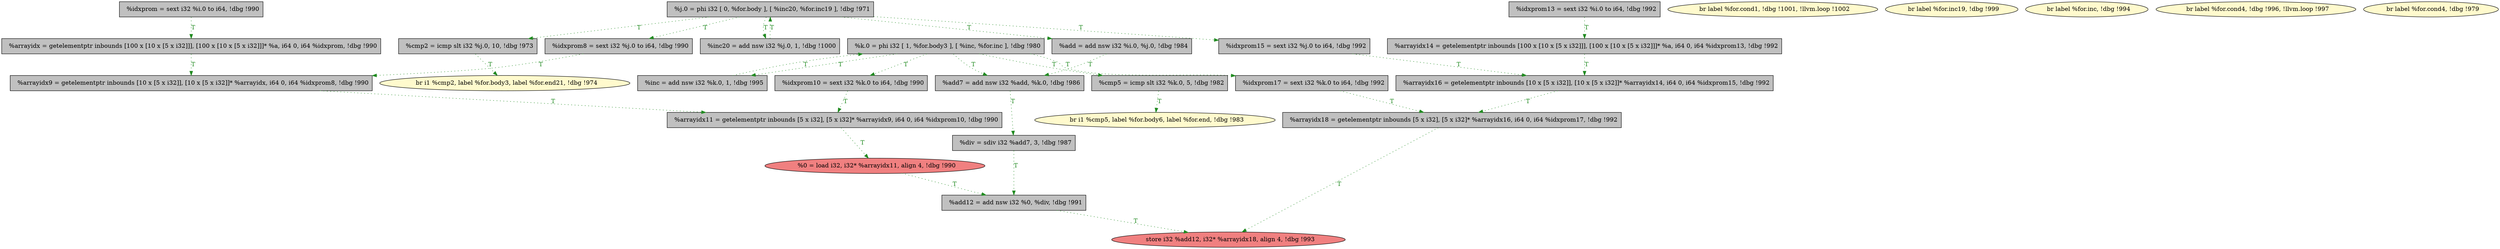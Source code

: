 
digraph G {


node553 [fillcolor=grey,label="  %idxprom8 = sext i32 %j.0 to i64, !dbg !990",shape=rectangle,style=filled ]
node552 [fillcolor=grey,label="  %div = sdiv i32 %add7, 3, !dbg !987",shape=rectangle,style=filled ]
node551 [fillcolor=grey,label="  %idxprom15 = sext i32 %j.0 to i64, !dbg !992",shape=rectangle,style=filled ]
node549 [fillcolor=grey,label="  %inc20 = add nsw i32 %j.0, 1, !dbg !1000",shape=rectangle,style=filled ]
node546 [fillcolor=grey,label="  %arrayidx = getelementptr inbounds [100 x [10 x [5 x i32]]], [100 x [10 x [5 x i32]]]* %a, i64 0, i64 %idxprom, !dbg !990",shape=rectangle,style=filled ]
node545 [fillcolor=lemonchiffon,label="  br i1 %cmp5, label %for.body6, label %for.end, !dbg !983",shape=ellipse,style=filled ]
node544 [fillcolor=grey,label="  %cmp2 = icmp slt i32 %j.0, 10, !dbg !973",shape=rectangle,style=filled ]
node543 [fillcolor=grey,label="  %add7 = add nsw i32 %add, %k.0, !dbg !986",shape=rectangle,style=filled ]
node541 [fillcolor=grey,label="  %j.0 = phi i32 [ 0, %for.body ], [ %inc20, %for.inc19 ], !dbg !971",shape=rectangle,style=filled ]
node540 [fillcolor=lemonchiffon,label="  br i1 %cmp2, label %for.body3, label %for.end21, !dbg !974",shape=ellipse,style=filled ]
node550 [fillcolor=lemonchiffon,label="  br label %for.cond1, !dbg !1001, !llvm.loop !1002",shape=ellipse,style=filled ]
node526 [fillcolor=grey,label="  %arrayidx16 = getelementptr inbounds [10 x [5 x i32]], [10 x [5 x i32]]* %arrayidx14, i64 0, i64 %idxprom15, !dbg !992",shape=rectangle,style=filled ]
node547 [fillcolor=lemonchiffon,label="  br label %for.inc19, !dbg !999",shape=ellipse,style=filled ]
node525 [fillcolor=lemonchiffon,label="  br label %for.inc, !dbg !994",shape=ellipse,style=filled ]
node528 [fillcolor=grey,label="  %add12 = add nsw i32 %0, %div, !dbg !991",shape=rectangle,style=filled ]
node532 [fillcolor=grey,label="  %arrayidx18 = getelementptr inbounds [5 x i32], [5 x i32]* %arrayidx16, i64 0, i64 %idxprom17, !dbg !992",shape=rectangle,style=filled ]
node527 [fillcolor=grey,label="  %idxprom13 = sext i32 %i.0 to i64, !dbg !992",shape=rectangle,style=filled ]
node523 [fillcolor=lightcoral,label="  store i32 %add12, i32* %arrayidx18, align 4, !dbg !993",shape=ellipse,style=filled ]
node529 [fillcolor=lemonchiffon,label="  br label %for.cond4, !dbg !996, !llvm.loop !997",shape=ellipse,style=filled ]
node530 [fillcolor=lightcoral,label="  %0 = load i32, i32* %arrayidx11, align 4, !dbg !990",shape=ellipse,style=filled ]
node524 [fillcolor=grey,label="  %idxprom17 = sext i32 %k.0 to i64, !dbg !992",shape=rectangle,style=filled ]
node533 [fillcolor=grey,label="  %idxprom10 = sext i32 %k.0 to i64, !dbg !990",shape=rectangle,style=filled ]
node542 [fillcolor=grey,label="  %k.0 = phi i32 [ 1, %for.body3 ], [ %inc, %for.inc ], !dbg !980",shape=rectangle,style=filled ]
node531 [fillcolor=grey,label="  %arrayidx11 = getelementptr inbounds [5 x i32], [5 x i32]* %arrayidx9, i64 0, i64 %idxprom10, !dbg !990",shape=rectangle,style=filled ]
node535 [fillcolor=grey,label="  %arrayidx14 = getelementptr inbounds [100 x [10 x [5 x i32]]], [100 x [10 x [5 x i32]]]* %a, i64 0, i64 %idxprom13, !dbg !992",shape=rectangle,style=filled ]
node536 [fillcolor=grey,label="  %cmp5 = icmp slt i32 %k.0, 5, !dbg !982",shape=rectangle,style=filled ]
node548 [fillcolor=grey,label="  %add = add nsw i32 %i.0, %j.0, !dbg !984",shape=rectangle,style=filled ]
node534 [fillcolor=grey,label="  %arrayidx9 = getelementptr inbounds [10 x [5 x i32]], [10 x [5 x i32]]* %arrayidx, i64 0, i64 %idxprom8, !dbg !990",shape=rectangle,style=filled ]
node537 [fillcolor=lemonchiffon,label="  br label %for.cond4, !dbg !979",shape=ellipse,style=filled ]
node539 [fillcolor=grey,label="  %idxprom = sext i32 %i.0 to i64, !dbg !990",shape=rectangle,style=filled ]
node538 [fillcolor=grey,label="  %inc = add nsw i32 %k.0, 1, !dbg !995",shape=rectangle,style=filled ]

node541->node553 [style=dotted,color=forestgreen,label="T",fontcolor=forestgreen ]
node541->node551 [style=dotted,color=forestgreen,label="T",fontcolor=forestgreen ]
node542->node543 [style=dotted,color=forestgreen,label="T",fontcolor=forestgreen ]
node541->node549 [style=dotted,color=forestgreen,label="T",fontcolor=forestgreen ]
node544->node540 [style=dotted,color=forestgreen,label="T",fontcolor=forestgreen ]
node524->node532 [style=dotted,color=forestgreen,label="T",fontcolor=forestgreen ]
node539->node546 [style=dotted,color=forestgreen,label="T",fontcolor=forestgreen ]
node533->node531 [style=dotted,color=forestgreen,label="T",fontcolor=forestgreen ]
node526->node532 [style=dotted,color=forestgreen,label="T",fontcolor=forestgreen ]
node542->node524 [style=dotted,color=forestgreen,label="T",fontcolor=forestgreen ]
node542->node536 [style=dotted,color=forestgreen,label="T",fontcolor=forestgreen ]
node548->node543 [style=dotted,color=forestgreen,label="T",fontcolor=forestgreen ]
node535->node526 [style=dotted,color=forestgreen,label="T",fontcolor=forestgreen ]
node552->node528 [style=dotted,color=forestgreen,label="T",fontcolor=forestgreen ]
node542->node538 [style=dotted,color=forestgreen,label="T",fontcolor=forestgreen ]
node553->node534 [style=dotted,color=forestgreen,label="T",fontcolor=forestgreen ]
node551->node526 [style=dotted,color=forestgreen,label="T",fontcolor=forestgreen ]
node527->node535 [style=dotted,color=forestgreen,label="T",fontcolor=forestgreen ]
node542->node533 [style=dotted,color=forestgreen,label="T",fontcolor=forestgreen ]
node531->node530 [style=dotted,color=forestgreen,label="T",fontcolor=forestgreen ]
node536->node545 [style=dotted,color=forestgreen,label="T",fontcolor=forestgreen ]
node541->node544 [style=dotted,color=forestgreen,label="T",fontcolor=forestgreen ]
node538->node542 [style=dotted,color=forestgreen,label="T",fontcolor=forestgreen ]
node543->node552 [style=dotted,color=forestgreen,label="T",fontcolor=forestgreen ]
node541->node548 [style=dotted,color=forestgreen,label="T",fontcolor=forestgreen ]
node549->node541 [style=dotted,color=forestgreen,label="T",fontcolor=forestgreen ]
node546->node534 [style=dotted,color=forestgreen,label="T",fontcolor=forestgreen ]
node528->node523 [style=dotted,color=forestgreen,label="T",fontcolor=forestgreen ]
node532->node523 [style=dotted,color=forestgreen,label="T",fontcolor=forestgreen ]
node530->node528 [style=dotted,color=forestgreen,label="T",fontcolor=forestgreen ]
node534->node531 [style=dotted,color=forestgreen,label="T",fontcolor=forestgreen ]


}
